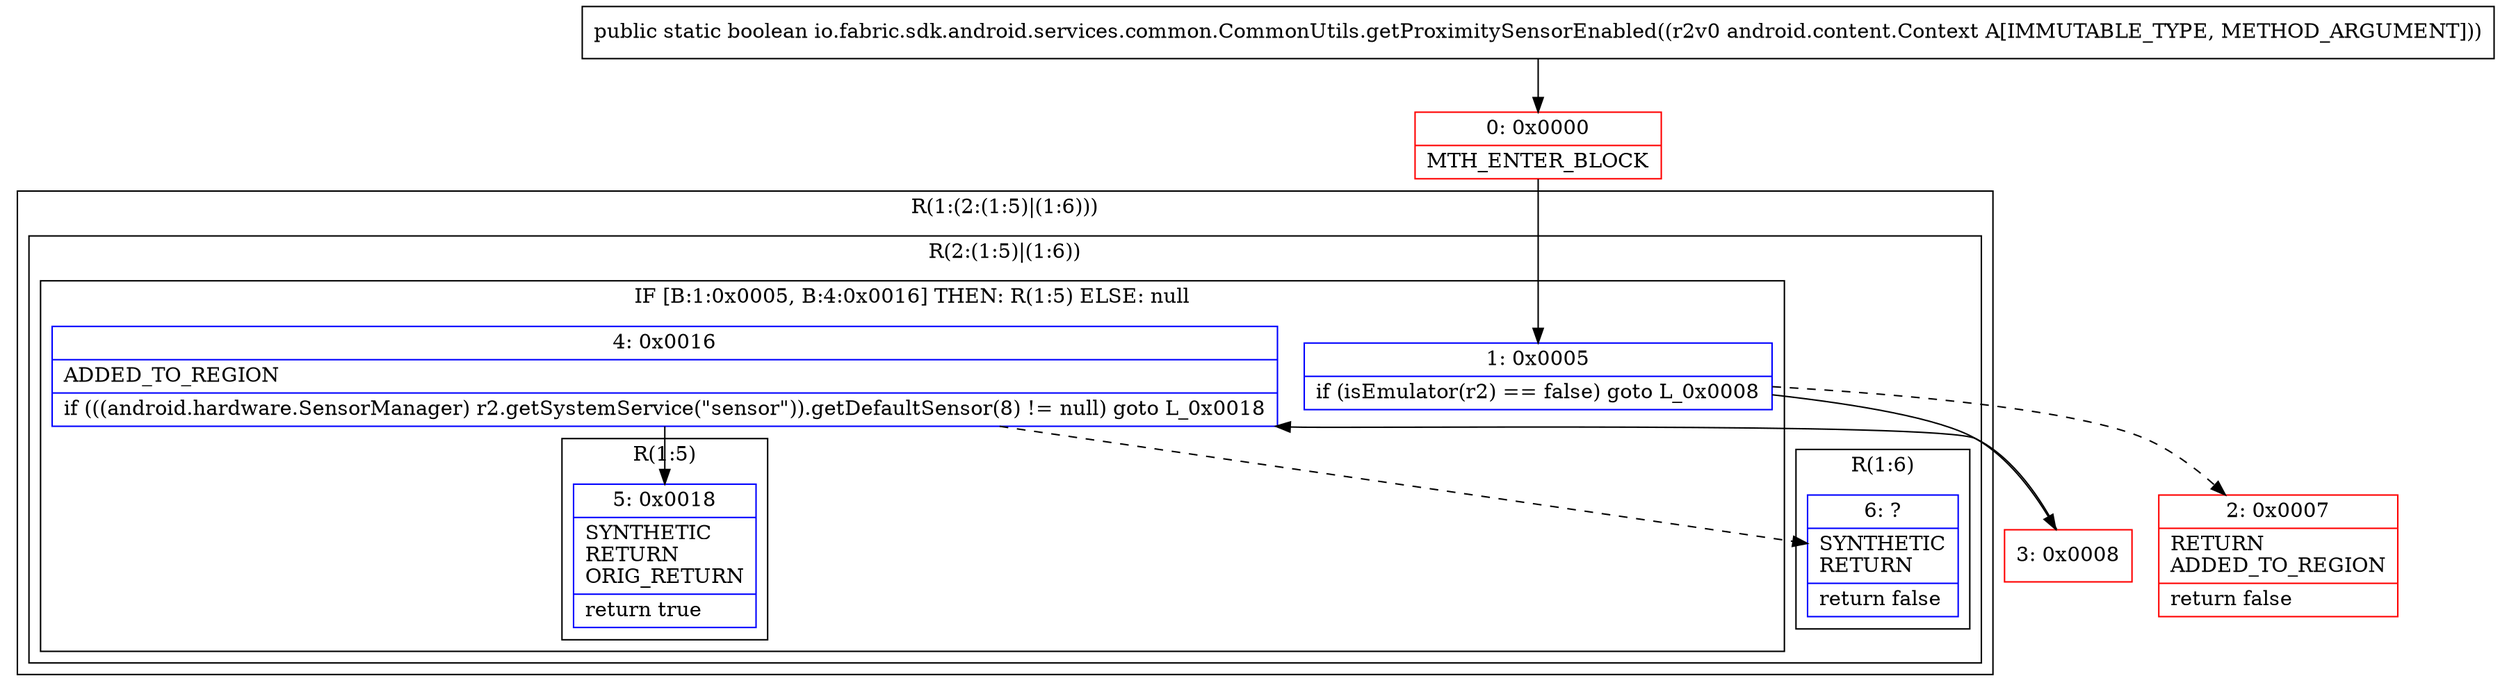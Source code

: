 digraph "CFG forio.fabric.sdk.android.services.common.CommonUtils.getProximitySensorEnabled(Landroid\/content\/Context;)Z" {
subgraph cluster_Region_1050617893 {
label = "R(1:(2:(1:5)|(1:6)))";
node [shape=record,color=blue];
subgraph cluster_Region_1122684881 {
label = "R(2:(1:5)|(1:6))";
node [shape=record,color=blue];
subgraph cluster_IfRegion_899201588 {
label = "IF [B:1:0x0005, B:4:0x0016] THEN: R(1:5) ELSE: null";
node [shape=record,color=blue];
Node_1 [shape=record,label="{1\:\ 0x0005|if (isEmulator(r2) == false) goto L_0x0008\l}"];
Node_4 [shape=record,label="{4\:\ 0x0016|ADDED_TO_REGION\l|if (((android.hardware.SensorManager) r2.getSystemService(\"sensor\")).getDefaultSensor(8) != null) goto L_0x0018\l}"];
subgraph cluster_Region_104990791 {
label = "R(1:5)";
node [shape=record,color=blue];
Node_5 [shape=record,label="{5\:\ 0x0018|SYNTHETIC\lRETURN\lORIG_RETURN\l|return true\l}"];
}
}
subgraph cluster_Region_1104926378 {
label = "R(1:6)";
node [shape=record,color=blue];
Node_6 [shape=record,label="{6\:\ ?|SYNTHETIC\lRETURN\l|return false\l}"];
}
}
}
Node_0 [shape=record,color=red,label="{0\:\ 0x0000|MTH_ENTER_BLOCK\l}"];
Node_2 [shape=record,color=red,label="{2\:\ 0x0007|RETURN\lADDED_TO_REGION\l|return false\l}"];
Node_3 [shape=record,color=red,label="{3\:\ 0x0008}"];
MethodNode[shape=record,label="{public static boolean io.fabric.sdk.android.services.common.CommonUtils.getProximitySensorEnabled((r2v0 android.content.Context A[IMMUTABLE_TYPE, METHOD_ARGUMENT])) }"];
MethodNode -> Node_0;
Node_1 -> Node_2[style=dashed];
Node_1 -> Node_3;
Node_4 -> Node_5;
Node_4 -> Node_6[style=dashed];
Node_0 -> Node_1;
Node_3 -> Node_4;
}

